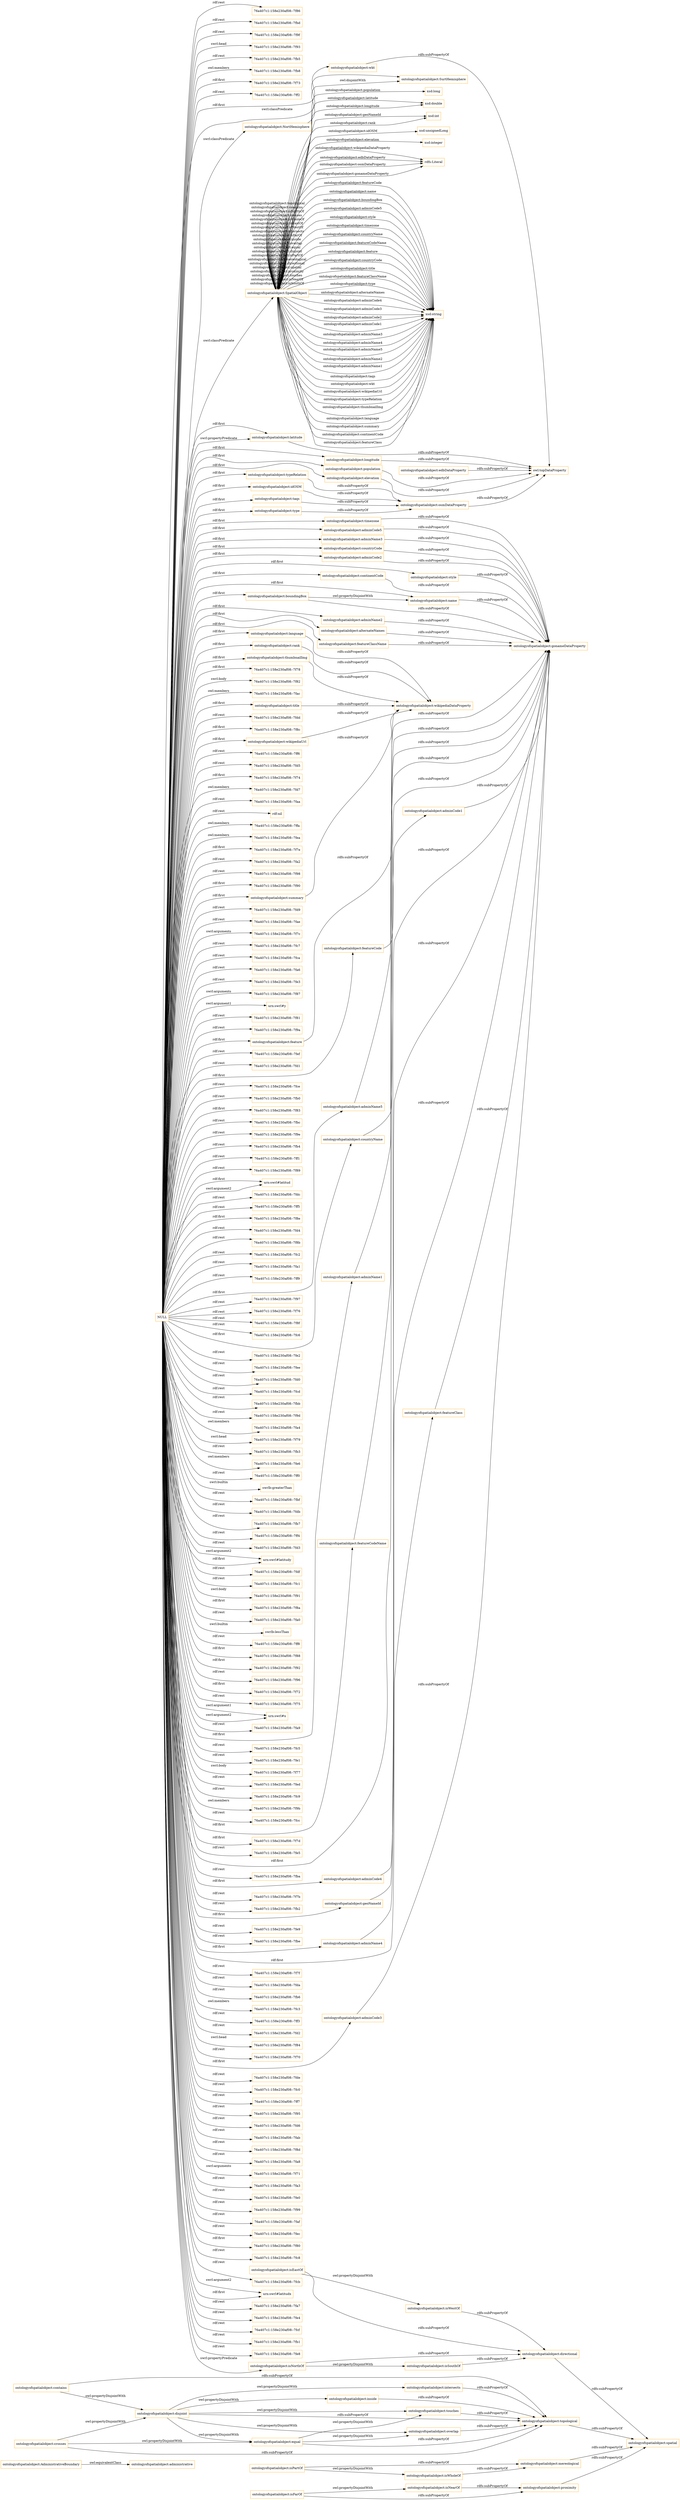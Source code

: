 digraph ar2dtool_diagram { 
rankdir=LR;
size="1501"
node [shape = rectangle, color="orange"]; "ontologyofspatialobject:AdministrativeBoundary" "ontologyofspatialobject:SurtHemisphere" "ontologyofspatialobject:administrative" "ontologyofspatialobject:NortHemisphere" "ontologyofspatialobject:SpatialObject" ; /*classes style*/
	"ontologyofspatialobject:directional" -> "ontologyofspatialobject:spatial" [ label = "rdfs:subPropertyOf" ];
	"ontologyofspatialobject:population" -> "owl:topDataProperty" [ label = "rdfs:subPropertyOf" ];
	"ontologyofspatialobject:summary" -> "ontologyofspatialobject:wikipediaDataProperty" [ label = "rdfs:subPropertyOf" ];
	"ontologyofspatialobject:adminCode4" -> "ontologyofspatialobject:gonameDataProperty" [ label = "rdfs:subPropertyOf" ];
	"ontologyofspatialobject:overlap" -> "ontologyofspatialobject:topological" [ label = "rdfs:subPropertyOf" ];
	"ontologyofspatialobject:feature" -> "ontologyofspatialobject:wikipediaDataProperty" [ label = "rdfs:subPropertyOf" ];
	"ontologyofspatialobject:geoNameId" -> "ontologyofspatialobject:gonameDataProperty" [ label = "rdfs:subPropertyOf" ];
	"ontologyofspatialobject:adminName4" -> "ontologyofspatialobject:gonameDataProperty" [ label = "rdfs:subPropertyOf" ];
	"ontologyofspatialobject:elevation" -> "owl:topDataProperty" [ label = "rdfs:subPropertyOf" ];
	"ontologyofspatialobject:typeRelation" -> "ontologyofspatialobject:osmDataProperty" [ label = "rdfs:subPropertyOf" ];
	"ontologyofspatialobject:isWholeOf" -> "ontologyofspatialobject:mereological" [ label = "rdfs:subPropertyOf" ];
	"ontologyofspatialobject:edbDataProperty" -> "owl:topDataProperty" [ label = "rdfs:subPropertyOf" ];
	"ontologyofspatialobject:idOSM" -> "ontologyofspatialobject:osmDataProperty" [ label = "rdfs:subPropertyOf" ];
	"ontologyofspatialobject:isSouthOf" -> "ontologyofspatialobject:directional" [ label = "rdfs:subPropertyOf" ];
	"ontologyofspatialobject:adminCode3" -> "ontologyofspatialobject:gonameDataProperty" [ label = "rdfs:subPropertyOf" ];
	"ontologyofspatialobject:osmDataProperty" -> "owl:topDataProperty" [ label = "rdfs:subPropertyOf" ];
	"ontologyofspatialobject:timezone" -> "ontologyofspatialobject:gonameDataProperty" [ label = "rdfs:subPropertyOf" ];
	"ontologyofspatialobject:wikipediaUrl" -> "ontologyofspatialobject:wikipediaDataProperty" [ label = "rdfs:subPropertyOf" ];
	"ontologyofspatialobject:adminName3" -> "ontologyofspatialobject:gonameDataProperty" [ label = "rdfs:subPropertyOf" ];
	"ontologyofspatialobject:countryCode" -> "ontologyofspatialobject:gonameDataProperty" [ label = "rdfs:subPropertyOf" ];
	"ontologyofspatialobject:isPartOf" -> "ontologyofspatialobject:mereological" [ label = "rdfs:subPropertyOf" ];
	"ontologyofspatialobject:isPartOf" -> "ontologyofspatialobject:isWholeOf" [ label = "owl:propertyDisjointWith" ];
	"ontologyofspatialobject:adminCode2" -> "ontologyofspatialobject:gonameDataProperty" [ label = "rdfs:subPropertyOf" ];
	"ontologyofspatialobject:mereological" -> "ontologyofspatialobject:spatial" [ label = "rdfs:subPropertyOf" ];
	"ontologyofspatialobject:wkt" -> "owl:topDataProperty" [ label = "rdfs:subPropertyOf" ];
	"ontologyofspatialobject:disjoint" -> "ontologyofspatialobject:intersects" [ label = "owl:propertyDisjointWith" ];
	"ontologyofspatialobject:disjoint" -> "ontologyofspatialobject:overlap" [ label = "owl:propertyDisjointWith" ];
	"ontologyofspatialobject:disjoint" -> "ontologyofspatialobject:topological" [ label = "rdfs:subPropertyOf" ];
	"ontologyofspatialobject:disjoint" -> "ontologyofspatialobject:inside" [ label = "owl:propertyDisjointWith" ];
	"ontologyofspatialobject:disjoint" -> "ontologyofspatialobject:touches" [ label = "owl:propertyDisjointWith" ];
	"ontologyofspatialobject:disjoint" -> "ontologyofspatialobject:equal" [ label = "owl:propertyDisjointWith" ];
	"ontologyofspatialobject:topological" -> "ontologyofspatialobject:spatial" [ label = "rdfs:subPropertyOf" ];
	"ontologyofspatialobject:continentCode" -> "ontologyofspatialobject:gonameDataProperty" [ label = "rdfs:subPropertyOf" ];
	"ontologyofspatialobject:name" -> "ontologyofspatialobject:gonameDataProperty" [ label = "rdfs:subPropertyOf" ];
	"ontologyofspatialobject:isNorthOf" -> "ontologyofspatialobject:isSouthOf" [ label = "owl:propertyDisjointWith" ];
	"ontologyofspatialobject:isNorthOf" -> "ontologyofspatialobject:directional" [ label = "rdfs:subPropertyOf" ];
	"ontologyofspatialobject:adminName2" -> "ontologyofspatialobject:gonameDataProperty" [ label = "rdfs:subPropertyOf" ];
	"ontologyofspatialobject:boundingBox" -> "ontologyofspatialobject:name" [ label = "owl:propertyDisjointWith" ];
	"ontologyofspatialobject:boundingBox" -> "ontologyofspatialobject:gonameDataProperty" [ label = "rdfs:subPropertyOf" ];
	"ontologyofspatialobject:rank" -> "ontologyofspatialobject:wikipediaDataProperty" [ label = "rdfs:subPropertyOf" ];
	"ontologyofspatialobject:alternateNames" -> "ontologyofspatialobject:gonameDataProperty" [ label = "rdfs:subPropertyOf" ];
	"ontologyofspatialobject:isEastOf" -> "ontologyofspatialobject:isWestOf" [ label = "owl:propertyDisjointWith" ];
	"ontologyofspatialobject:isEastOf" -> "ontologyofspatialobject:directional" [ label = "rdfs:subPropertyOf" ];
	"ontologyofspatialobject:contains" -> "ontologyofspatialobject:topological" [ label = "rdfs:subPropertyOf" ];
	"ontologyofspatialobject:contains" -> "ontologyofspatialobject:disjoint" [ label = "owl:propertyDisjointWith" ];
	"ontologyofspatialobject:AdministrativeBoundary" -> "ontologyofspatialobject:administrative" [ label = "owl:equivalentClass" ];
	"NULL" -> "76a407c1:158e230af08:-7f78" [ label = "rdf:first" ];
	"NULL" -> "76a407c1:158e230af08:-7f82" [ label = "swrl:body" ];
	"NULL" -> "76a407c1:158e230af08:-7fac" [ label = "owl:members" ];
	"NULL" -> "ontologyofspatialobject:featureClassName" [ label = "rdf:first" ];
	"NULL" -> "76a407c1:158e230af08:-7fdd" [ label = "rdf:rest" ];
	"NULL" -> "76a407c1:158e230af08:-7f8c" [ label = "rdf:first" ];
	"NULL" -> "ontologyofspatialobject:language" [ label = "rdf:first" ];
	"NULL" -> "76a407c1:158e230af08:-7ff6" [ label = "rdf:rest" ];
	"NULL" -> "76a407c1:158e230af08:-7fd5" [ label = "rdf:rest" ];
	"NULL" -> "76a407c1:158e230af08:-7f74" [ label = "rdf:first" ];
	"NULL" -> "76a407c1:158e230af08:-7fd7" [ label = "owl:members" ];
	"NULL" -> "76a407c1:158e230af08:-7faa" [ label = "rdf:rest" ];
	"NULL" -> "rdf:nil" [ label = "rdf:rest" ];
	"NULL" -> "76a407c1:158e230af08:-7ffa" [ label = "owl:members" ];
	"NULL" -> "76a407c1:158e230af08:-7fea" [ label = "owl:members" ];
	"NULL" -> "76a407c1:158e230af08:-7f7e" [ label = "rdf:first" ];
	"NULL" -> "ontologyofspatialobject:adminName3" [ label = "rdf:first" ];
	"NULL" -> "76a407c1:158e230af08:-7fa2" [ label = "rdf:rest" ];
	"NULL" -> "76a407c1:158e230af08:-7f98" [ label = "rdf:rest" ];
	"NULL" -> "76a407c1:158e230af08:-7f90" [ label = "rdf:first" ];
	"NULL" -> "ontologyofspatialobject:thumbnailImg" [ label = "rdf:first" ];
	"NULL" -> "76a407c1:158e230af08:-7fd9" [ label = "rdf:rest" ];
	"NULL" -> "76a407c1:158e230af08:-7fae" [ label = "rdf:rest" ];
	"NULL" -> "76a407c1:158e230af08:-7f7c" [ label = "swrl:arguments" ];
	"NULL" -> "ontologyofspatialobject:wkt" [ label = "rdf:first" ];
	"NULL" -> "ontologyofspatialobject:timezone" [ label = "rdf:first" ];
	"NULL" -> "76a407c1:158e230af08:-7fc7" [ label = "rdf:rest" ];
	"NULL" -> "76a407c1:158e230af08:-7fca" [ label = "rdf:rest" ];
	"NULL" -> "76a407c1:158e230af08:-7fa6" [ label = "rdf:rest" ];
	"NULL" -> "76a407c1:158e230af08:-7fe3" [ label = "rdf:rest" ];
	"NULL" -> "76a407c1:158e230af08:-7f87" [ label = "swrl:arguments" ];
	"NULL" -> "urn:swrl#y" [ label = "swrl:argument1" ];
	"NULL" -> "76a407c1:158e230af08:-7f81" [ label = "rdf:rest" ];
	"NULL" -> "76a407c1:158e230af08:-7f9a" [ label = "rdf:rest" ];
	"NULL" -> "ontologyofspatialobject:featureCode" [ label = "rdf:first" ];
	"NULL" -> "76a407c1:158e230af08:-7fef" [ label = "rdf:rest" ];
	"NULL" -> "76a407c1:158e230af08:-7fd1" [ label = "rdf:rest" ];
	"NULL" -> "ontologyofspatialobject:latitude" [ label = "swrl:propertyPredicate" ];
	"NULL" -> "76a407c1:158e230af08:-7fce" [ label = "rdf:rest" ];
	"NULL" -> "76a407c1:158e230af08:-7fb0" [ label = "rdf:rest" ];
	"NULL" -> "76a407c1:158e230af08:-7f83" [ label = "rdf:first" ];
	"NULL" -> "76a407c1:158e230af08:-7fbc" [ label = "rdf:rest" ];
	"NULL" -> "76a407c1:158e230af08:-7f9e" [ label = "rdf:rest" ];
	"NULL" -> "ontologyofspatialobject:adminCode3" [ label = "rdf:first" ];
	"NULL" -> "76a407c1:158e230af08:-7fb4" [ label = "rdf:rest" ];
	"NULL" -> "76a407c1:158e230af08:-7ff1" [ label = "rdf:rest" ];
	"NULL" -> "76a407c1:158e230af08:-7f89" [ label = "rdf:rest" ];
	"NULL" -> "ontologyofspatialobject:geoNameId" [ label = "rdf:first" ];
	"NULL" -> "urn:swrl#latitud" [ label = "swrl:argument2" ];
	"NULL" -> "76a407c1:158e230af08:-7fdc" [ label = "rdf:rest" ];
	"NULL" -> "ontologyofspatialobject:adminCode4" [ label = "rdf:first" ];
	"NULL" -> "ontologyofspatialobject:continentCode" [ label = "rdf:first" ];
	"NULL" -> "76a407c1:158e230af08:-7ff5" [ label = "rdf:rest" ];
	"NULL" -> "76a407c1:158e230af08:-7f8e" [ label = "rdf:first" ];
	"NULL" -> "76a407c1:158e230af08:-7fd4" [ label = "rdf:rest" ];
	"NULL" -> "ontologyofspatialobject:latitude" [ label = "rdf:first" ];
	"NULL" -> "76a407c1:158e230af08:-7f8b" [ label = "rdf:rest" ];
	"NULL" -> "ontologyofspatialobject:adminName4" [ label = "rdf:first" ];
	"NULL" -> "76a407c1:158e230af08:-7fc2" [ label = "rdf:rest" ];
	"NULL" -> "76a407c1:158e230af08:-7fa1" [ label = "rdf:rest" ];
	"NULL" -> "76a407c1:158e230af08:-7ff9" [ label = "rdf:rest" ];
	"NULL" -> "ontologyofspatialobject:countryName" [ label = "rdf:first" ];
	"NULL" -> "urn:swrl#latitud" [ label = "rdf:first" ];
	"NULL" -> "76a407c1:158e230af08:-7f97" [ label = "rdf:rest" ];
	"NULL" -> "76a407c1:158e230af08:-7f76" [ label = "rdf:rest" ];
	"NULL" -> "76a407c1:158e230af08:-7f8f" [ label = "rdf:rest" ];
	"NULL" -> "76a407c1:158e230af08:-7fc6" [ label = "rdf:rest" ];
	"NULL" -> "ontologyofspatialobject:taqs" [ label = "rdf:first" ];
	"NULL" -> "76a407c1:158e230af08:-7fe2" [ label = "rdf:rest" ];
	"NULL" -> "ontologyofspatialobject:summary" [ label = "rdf:first" ];
	"NULL" -> "76a407c1:158e230af08:-7fee" [ label = "rdf:rest" ];
	"NULL" -> "ontologyofspatialobject:boundingBox" [ label = "rdf:first" ];
	"NULL" -> "76a407c1:158e230af08:-7fd0" [ label = "rdf:rest" ];
	"NULL" -> "76a407c1:158e230af08:-7fcd" [ label = "rdf:rest" ];
	"NULL" -> "ontologyofspatialobject:feature" [ label = "rdf:first" ];
	"NULL" -> "ontologyofspatialobject:SpatialObject" [ label = "swrl:classPredicate" ];
	"NULL" -> "76a407c1:158e230af08:-7fbb" [ label = "rdf:rest" ];
	"NULL" -> "76a407c1:158e230af08:-7f9d" [ label = "rdf:rest" ];
	"NULL" -> "ontologyofspatialobject:SurtHemisphere" [ label = "swrl:classPredicate" ];
	"NULL" -> "76a407c1:158e230af08:-7fa4" [ label = "owl:members" ];
	"NULL" -> "76a407c1:158e230af08:-7f79" [ label = "swrl:head" ];
	"NULL" -> "76a407c1:158e230af08:-7fb3" [ label = "rdf:rest" ];
	"NULL" -> "76a407c1:158e230af08:-7fe6" [ label = "owl:members" ];
	"NULL" -> "76a407c1:158e230af08:-7ff0" [ label = "rdf:rest" ];
	"NULL" -> "swrlb:greaterThan" [ label = "swrl:builtin" ];
	"NULL" -> "76a407c1:158e230af08:-7fbf" [ label = "rdf:rest" ];
	"NULL" -> "ontologyofspatialobject:NortHemisphere" [ label = "swrl:classPredicate" ];
	"NULL" -> "76a407c1:158e230af08:-7fdb" [ label = "rdf:rest" ];
	"NULL" -> "76a407c1:158e230af08:-7fb7" [ label = "rdf:rest" ];
	"NULL" -> "76a407c1:158e230af08:-7ff4" [ label = "rdf:rest" ];
	"NULL" -> "76a407c1:158e230af08:-7fd3" [ label = "rdf:rest" ];
	"NULL" -> "urn:swrl#latitudy" [ label = "rdf:first" ];
	"NULL" -> "76a407c1:158e230af08:-7fdf" [ label = "rdf:rest" ];
	"NULL" -> "76a407c1:158e230af08:-7fc1" [ label = "rdf:rest" ];
	"NULL" -> "76a407c1:158e230af08:-7f91" [ label = "swrl:body" ];
	"NULL" -> "76a407c1:158e230af08:-7f8a" [ label = "rdf:first" ];
	"NULL" -> "76a407c1:158e230af08:-7fa0" [ label = "rdf:rest" ];
	"NULL" -> "swrlb:lessThan" [ label = "swrl:builtin" ];
	"NULL" -> "76a407c1:158e230af08:-7ff8" [ label = "rdf:rest" ];
	"NULL" -> "76a407c1:158e230af08:-7f88" [ label = "rdf:first" ];
	"NULL" -> "76a407c1:158e230af08:-7f92" [ label = "rdf:first" ];
	"NULL" -> "76a407c1:158e230af08:-7f96" [ label = "rdf:rest" ];
	"NULL" -> "76a407c1:158e230af08:-7f72" [ label = "rdf:first" ];
	"NULL" -> "76a407c1:158e230af08:-7f75" [ label = "rdf:rest" ];
	"NULL" -> "urn:swrl#x" [ label = "swrl:argument2" ];
	"NULL" -> "ontologyofspatialobject:elevation" [ label = "rdf:first" ];
	"NULL" -> "76a407c1:158e230af08:-7fa9" [ label = "rdf:rest" ];
	"NULL" -> "ontologyofspatialobject:adminName1" [ label = "rdf:first" ];
	"NULL" -> "76a407c1:158e230af08:-7fc5" [ label = "rdf:rest" ];
	"NULL" -> "ontologyofspatialobject:name" [ label = "rdf:first" ];
	"NULL" -> "76a407c1:158e230af08:-7fe1" [ label = "rdf:rest" ];
	"NULL" -> "urn:swrl#latitudy" [ label = "swrl:argument2" ];
	"NULL" -> "76a407c1:158e230af08:-7f77" [ label = "swrl:body" ];
	"NULL" -> "76a407c1:158e230af08:-7fed" [ label = "rdf:rest" ];
	"NULL" -> "ontologyofspatialobject:wikipediaUrl" [ label = "rdf:first" ];
	"NULL" -> "76a407c1:158e230af08:-7fc9" [ label = "rdf:rest" ];
	"NULL" -> "76a407c1:158e230af08:-7f9b" [ label = "owl:members" ];
	"NULL" -> "76a407c1:158e230af08:-7fcc" [ label = "rdf:rest" ];
	"NULL" -> "ontologyofspatialobject:longitude" [ label = "rdf:first" ];
	"NULL" -> "76a407c1:158e230af08:-7f7d" [ label = "rdf:first" ];
	"NULL" -> "ontologyofspatialobject:adminName2" [ label = "rdf:first" ];
	"NULL" -> "76a407c1:158e230af08:-7fe5" [ label = "rdf:rest" ];
	"NULL" -> "ontologyofspatialobject:featureClass" [ label = "rdf:first" ];
	"NULL" -> "76a407c1:158e230af08:-7fba" [ label = "rdf:rest" ];
	"NULL" -> "ontologyofspatialobject:adminCode5" [ label = "rdf:first" ];
	"NULL" -> "76a407c1:158e230af08:-7f7b" [ label = "rdf:rest" ];
	"NULL" -> "76a407c1:158e230af08:-7fb2" [ label = "rdf:rest" ];
	"NULL" -> "ontologyofspatialobject:style" [ label = "rdf:first" ];
	"NULL" -> "76a407c1:158e230af08:-7fe9" [ label = "rdf:rest" ];
	"NULL" -> "76a407c1:158e230af08:-7fbe" [ label = "rdf:rest" ];
	"NULL" -> "ontologyofspatialobject:adminName5" [ label = "rdf:first" ];
	"NULL" -> "ontologyofspatialobject:adminCode1" [ label = "rdf:first" ];
	"NULL" -> "urn:swrl#x" [ label = "swrl:argument1" ];
	"NULL" -> "ontologyofspatialobject:rank" [ label = "rdf:first" ];
	"NULL" -> "76a407c1:158e230af08:-7f7f" [ label = "rdf:rest" ];
	"NULL" -> "76a407c1:158e230af08:-7fda" [ label = "rdf:rest" ];
	"NULL" -> "76a407c1:158e230af08:-7fb6" [ label = "rdf:rest" ];
	"NULL" -> "76a407c1:158e230af08:-7fc3" [ label = "owl:members" ];
	"NULL" -> "76a407c1:158e230af08:-7ff3" [ label = "rdf:rest" ];
	"NULL" -> "76a407c1:158e230af08:-7fd2" [ label = "rdf:rest" ];
	"NULL" -> "76a407c1:158e230af08:-7f84" [ label = "swrl:head" ];
	"NULL" -> "76a407c1:158e230af08:-7f70" [ label = "rdf:rest" ];
	"NULL" -> "ontologyofspatialobject:title" [ label = "rdf:first" ];
	"NULL" -> "76a407c1:158e230af08:-7fde" [ label = "rdf:rest" ];
	"NULL" -> "ontologyofspatialobject:adminCode2" [ label = "rdf:first" ];
	"NULL" -> "76a407c1:158e230af08:-7fc0" [ label = "rdf:rest" ];
	"NULL" -> "76a407c1:158e230af08:-7ff7" [ label = "rdf:rest" ];
	"NULL" -> "76a407c1:158e230af08:-7f95" [ label = "rdf:rest" ];
	"NULL" -> "ontologyofspatialobject:isNorthOf" [ label = "swrl:propertyPredicate" ];
	"NULL" -> "76a407c1:158e230af08:-7fd6" [ label = "rdf:rest" ];
	"NULL" -> "ontologyofspatialobject:idOSM" [ label = "rdf:first" ];
	"NULL" -> "76a407c1:158e230af08:-7fab" [ label = "rdf:rest" ];
	"NULL" -> "76a407c1:158e230af08:-7f8d" [ label = "rdf:rest" ];
	"NULL" -> "76a407c1:158e230af08:-7fa8" [ label = "rdf:rest" ];
	"NULL" -> "76a407c1:158e230af08:-7f71" [ label = "swrl:arguments" ];
	"NULL" -> "76a407c1:158e230af08:-7fa3" [ label = "rdf:rest" ];
	"NULL" -> "76a407c1:158e230af08:-7fe0" [ label = "rdf:rest" ];
	"NULL" -> "76a407c1:158e230af08:-7f99" [ label = "rdf:rest" ];
	"NULL" -> "ontologyofspatialobject:typeRelation" [ label = "rdf:first" ];
	"NULL" -> "76a407c1:158e230af08:-7faf" [ label = "rdf:rest" ];
	"NULL" -> "76a407c1:158e230af08:-7fec" [ label = "rdf:rest" ];
	"NULL" -> "76a407c1:158e230af08:-7f80" [ label = "rdf:first" ];
	"NULL" -> "76a407c1:158e230af08:-7fc8" [ label = "rdf:rest" ];
	"NULL" -> "ontologyofspatialobject:type" [ label = "rdf:first" ];
	"NULL" -> "76a407c1:158e230af08:-7fcb" [ label = "rdf:rest" ];
	"NULL" -> "ontologyofspatialobject:population" [ label = "rdf:first" ];
	"NULL" -> "urn:swrl#latitudx" [ label = "rdf:first" ];
	"NULL" -> "76a407c1:158e230af08:-7fa7" [ label = "rdf:rest" ];
	"NULL" -> "76a407c1:158e230af08:-7fe4" [ label = "rdf:rest" ];
	"NULL" -> "urn:swrl#latitudx" [ label = "swrl:argument2" ];
	"NULL" -> "76a407c1:158e230af08:-7fcf" [ label = "rdf:rest" ];
	"NULL" -> "76a407c1:158e230af08:-7fb1" [ label = "rdf:rest" ];
	"NULL" -> "ontologyofspatialobject:countryCode" [ label = "rdf:first" ];
	"NULL" -> "76a407c1:158e230af08:-7fe8" [ label = "rdf:rest" ];
	"NULL" -> "76a407c1:158e230af08:-7f86" [ label = "rdf:rest" ];
	"NULL" -> "76a407c1:158e230af08:-7fbd" [ label = "rdf:rest" ];
	"NULL" -> "76a407c1:158e230af08:-7f9f" [ label = "rdf:rest" ];
	"NULL" -> "76a407c1:158e230af08:-7f93" [ label = "swrl:head" ];
	"NULL" -> "76a407c1:158e230af08:-7fb5" [ label = "rdf:rest" ];
	"NULL" -> "76a407c1:158e230af08:-7fb8" [ label = "owl:members" ];
	"NULL" -> "76a407c1:158e230af08:-7f73" [ label = "rdf:first" ];
	"NULL" -> "76a407c1:158e230af08:-7ff2" [ label = "rdf:rest" ];
	"NULL" -> "ontologyofspatialobject:featureCodeName" [ label = "rdf:first" ];
	"NULL" -> "ontologyofspatialobject:alternateNames" [ label = "rdf:first" ];
	"ontologyofspatialobject:adminCode1" -> "ontologyofspatialobject:gonameDataProperty" [ label = "rdfs:subPropertyOf" ];
	"ontologyofspatialobject:touches" -> "ontologyofspatialobject:topological" [ label = "rdfs:subPropertyOf" ];
	"ontologyofspatialobject:language" -> "ontologyofspatialobject:wikipediaDataProperty" [ label = "rdfs:subPropertyOf" ];
	"ontologyofspatialobject:inside" -> "ontologyofspatialobject:topological" [ label = "rdfs:subPropertyOf" ];
	"ontologyofspatialobject:longitude" -> "owl:topDataProperty" [ label = "rdfs:subPropertyOf" ];
	"ontologyofspatialobject:adminName1" -> "ontologyofspatialobject:gonameDataProperty" [ label = "rdfs:subPropertyOf" ];
	"ontologyofspatialobject:style" -> "ontologyofspatialobject:gonameDataProperty" [ label = "rdfs:subPropertyOf" ];
	"ontologyofspatialobject:crosses" -> "ontologyofspatialobject:topological" [ label = "rdfs:subPropertyOf" ];
	"ontologyofspatialobject:crosses" -> "ontologyofspatialobject:equal" [ label = "owl:propertyDisjointWith" ];
	"ontologyofspatialobject:crosses" -> "ontologyofspatialobject:disjoint" [ label = "owl:propertyDisjointWith" ];
	"ontologyofspatialobject:featureCodeName" -> "ontologyofspatialobject:gonameDataProperty" [ label = "rdfs:subPropertyOf" ];
	"ontologyofspatialobject:NortHemisphere" -> "ontologyofspatialobject:SurtHemisphere" [ label = "owl:disjointWith" ];
	"ontologyofspatialobject:intersects" -> "ontologyofspatialobject:topological" [ label = "rdfs:subPropertyOf" ];
	"ontologyofspatialobject:isFarOf" -> "ontologyofspatialobject:proximity" [ label = "rdfs:subPropertyOf" ];
	"ontologyofspatialobject:isFarOf" -> "ontologyofspatialobject:isNearOf" [ label = "owl:propertyDisjointWith" ];
	"ontologyofspatialobject:latitude" -> "owl:topDataProperty" [ label = "rdfs:subPropertyOf" ];
	"ontologyofspatialobject:proximity" -> "ontologyofspatialobject:spatial" [ label = "rdfs:subPropertyOf" ];
	"ontologyofspatialobject:isWestOf" -> "ontologyofspatialobject:directional" [ label = "rdfs:subPropertyOf" ];
	"ontologyofspatialobject:taqs" -> "ontologyofspatialobject:osmDataProperty" [ label = "rdfs:subPropertyOf" ];
	"ontologyofspatialobject:equal" -> "ontologyofspatialobject:touches" [ label = "owl:propertyDisjointWith" ];
	"ontologyofspatialobject:equal" -> "ontologyofspatialobject:topological" [ label = "rdfs:subPropertyOf" ];
	"ontologyofspatialobject:equal" -> "ontologyofspatialobject:overlap" [ label = "owl:propertyDisjointWith" ];
	"ontologyofspatialobject:featureClassName" -> "ontologyofspatialobject:gonameDataProperty" [ label = "rdfs:subPropertyOf" ];
	"ontologyofspatialobject:countryName" -> "ontologyofspatialobject:gonameDataProperty" [ label = "rdfs:subPropertyOf" ];
	"ontologyofspatialobject:type" -> "ontologyofspatialobject:osmDataProperty" [ label = "rdfs:subPropertyOf" ];
	"ontologyofspatialobject:thumbnailImg" -> "ontologyofspatialobject:wikipediaDataProperty" [ label = "rdfs:subPropertyOf" ];
	"ontologyofspatialobject:adminCode5" -> "ontologyofspatialobject:gonameDataProperty" [ label = "rdfs:subPropertyOf" ];
	"ontologyofspatialobject:featureCode" -> "ontologyofspatialobject:gonameDataProperty" [ label = "rdfs:subPropertyOf" ];
	"ontologyofspatialobject:title" -> "ontologyofspatialobject:wikipediaDataProperty" [ label = "rdfs:subPropertyOf" ];
	"ontologyofspatialobject:featureClass" -> "ontologyofspatialobject:gonameDataProperty" [ label = "rdfs:subPropertyOf" ];
	"ontologyofspatialobject:adminName5" -> "ontologyofspatialobject:gonameDataProperty" [ label = "rdfs:subPropertyOf" ];
	"ontologyofspatialobject:isNearOf" -> "ontologyofspatialobject:proximity" [ label = "rdfs:subPropertyOf" ];
	"ontologyofspatialobject:SpatialObject" -> "xsd:string" [ label = "ontologyofspatialobject:featureClassName" ];
	"ontologyofspatialobject:SpatialObject" -> "xsd:string" [ label = "ontologyofspatialobject:type" ];
	"ontologyofspatialobject:SpatialObject" -> "ontologyofspatialobject:SpatialObject" [ label = "ontologyofspatialobject:isSouthOf" ];
	"ontologyofspatialobject:SpatialObject" -> "xsd:long" [ label = "ontologyofspatialobject:population" ];
	"ontologyofspatialobject:SpatialObject" -> "ontologyofspatialobject:SpatialObject" [ label = "ontologyofspatialobject:isNearOf" ];
	"ontologyofspatialobject:SpatialObject" -> "xsd:string" [ label = "ontologyofspatialobject:alternateNames" ];
	"ontologyofspatialobject:SpatialObject" -> "ontologyofspatialobject:SpatialObject" [ label = "ontologyofspatialobject:touches" ];
	"ontologyofspatialobject:SpatialObject" -> "xsd:double" [ label = "ontologyofspatialobject:latitude" ];
	"ontologyofspatialobject:SpatialObject" -> "xsd:string" [ label = "ontologyofspatialobject:adminCode4" ];
	"ontologyofspatialobject:SpatialObject" -> "ontologyofspatialobject:SpatialObject" [ label = "ontologyofspatialobject:proximity" ];
	"ontologyofspatialobject:SpatialObject" -> "xsd:string" [ label = "ontologyofspatialobject:adminCode3" ];
	"ontologyofspatialobject:SpatialObject" -> "xsd:string" [ label = "ontologyofspatialobject:adminCode2" ];
	"ontologyofspatialobject:SpatialObject" -> "xsd:string" [ label = "ontologyofspatialobject:adminCode1" ];
	"ontologyofspatialobject:SpatialObject" -> "xsd:string" [ label = "ontologyofspatialobject:adminName3" ];
	"ontologyofspatialobject:SpatialObject" -> "xsd:string" [ label = "ontologyofspatialobject:adminName4" ];
	"ontologyofspatialobject:SpatialObject" -> "xsd:string" [ label = "ontologyofspatialobject:adminName5" ];
	"ontologyofspatialobject:SpatialObject" -> "ontologyofspatialobject:SpatialObject" [ label = "ontologyofspatialobject:spatial" ];
	"ontologyofspatialobject:SpatialObject" -> "ontologyofspatialobject:SpatialObject" [ label = "ontologyofspatialobject:directional" ];
	"ontologyofspatialobject:SpatialObject" -> "xsd:string" [ label = "ontologyofspatialobject:adminName2" ];
	"ontologyofspatialobject:SpatialObject" -> "xsd:string" [ label = "ontologyofspatialobject:adminName1" ];
	"ontologyofspatialobject:SpatialObject" -> "xsd:string" [ label = "ontologyofspatialobject:taqs" ];
	"ontologyofspatialobject:SpatialObject" -> "ontologyofspatialobject:SpatialObject" [ label = "ontologyofspatialobject:mereological" ];
	"ontologyofspatialobject:SpatialObject" -> "ontologyofspatialobject:SpatialObject" [ label = "ontologyofspatialobject:isPartOf" ];
	"ontologyofspatialobject:SpatialObject" -> "xsd:int" [ label = "ontologyofspatialobject:geoNameId" ];
	"ontologyofspatialobject:SpatialObject" -> "xsd:string" [ label = "ontologyofspatialobject:wkt" ];
	"ontologyofspatialobject:SpatialObject" -> "xsd:string" [ label = "ontologyofspatialobject:wikipediaUrl" ];
	"ontologyofspatialobject:SpatialObject" -> "xsd:string" [ label = "ontologyofspatialobject:typeRelation" ];
	"ontologyofspatialobject:SpatialObject" -> "ontologyofspatialobject:SpatialObject" [ label = "ontologyofspatialobject:disjoint" ];
	"ontologyofspatialobject:SpatialObject" -> "xsd:string" [ label = "ontologyofspatialobject:thumbnailImg" ];
	"ontologyofspatialobject:SpatialObject" -> "ontologyofspatialobject:SpatialObject" [ label = "ontologyofspatialobject:equal" ];
	"ontologyofspatialobject:SpatialObject" -> "xsd:string" [ label = "ontologyofspatialobject:language" ];
	"ontologyofspatialobject:SpatialObject" -> "xsd:unsignedLong" [ label = "ontologyofspatialobject:idOSM" ];
	"ontologyofspatialobject:SpatialObject" -> "xsd:string" [ label = "ontologyofspatialobject:summary" ];
	"ontologyofspatialobject:SpatialObject" -> "ontologyofspatialobject:SpatialObject" [ label = "ontologyofspatialobject:overlap" ];
	"ontologyofspatialobject:SpatialObject" -> "xsd:integer" [ label = "ontologyofspatialobject:elevation" ];
	"ontologyofspatialobject:SpatialObject" -> "xsd:string" [ label = "ontologyofspatialobject:continentCode" ];
	"ontologyofspatialobject:SpatialObject" -> "xsd:string" [ label = "ontologyofspatialobject:featureClass" ];
	"ontologyofspatialobject:SpatialObject" -> "xsd:string" [ label = "ontologyofspatialobject:featureCode" ];
	"ontologyofspatialobject:SpatialObject" -> "xsd:string" [ label = "ontologyofspatialobject:name" ];
	"ontologyofspatialobject:SpatialObject" -> "xsd:string" [ label = "ontologyofspatialobject:boundingBox" ];
	"ontologyofspatialobject:SpatialObject" -> "rdfs:Literal" [ label = "ontologyofspatialobject:osmDataProperty" ];
	"ontologyofspatialobject:SpatialObject" -> "rdfs:Literal" [ label = "ontologyofspatialobject:gonameDataProperty" ];
	"ontologyofspatialobject:SpatialObject" -> "ontologyofspatialobject:SpatialObject" [ label = "ontologyofspatialobject:inside" ];
	"ontologyofspatialobject:SpatialObject" -> "rdfs:Literal" [ label = "ontologyofspatialobject:wikipediaDataProperty" ];
	"ontologyofspatialobject:SpatialObject" -> "ontologyofspatialobject:SpatialObject" [ label = "ontologyofspatialobject:isFarOf" ];
	"ontologyofspatialobject:SpatialObject" -> "xsd:string" [ label = "ontologyofspatialobject:adminCode5" ];
	"ontologyofspatialobject:SpatialObject" -> "xsd:string" [ label = "ontologyofspatialobject:style" ];
	"ontologyofspatialobject:SpatialObject" -> "ontologyofspatialobject:SpatialObject" [ label = "ontologyofspatialobject:intersects" ];
	"ontologyofspatialobject:SpatialObject" -> "xsd:string" [ label = "ontologyofspatialobject:timezone" ];
	"ontologyofspatialobject:SpatialObject" -> "ontologyofspatialobject:SpatialObject" [ label = "ontologyofspatialobject:isWestOf" ];
	"ontologyofspatialobject:SpatialObject" -> "ontologyofspatialobject:SpatialObject" [ label = "ontologyofspatialobject:isEastOf" ];
	"ontologyofspatialobject:SpatialObject" -> "ontologyofspatialobject:SpatialObject" [ label = "ontologyofspatialobject:isWholeOf" ];
	"ontologyofspatialobject:SpatialObject" -> "ontologyofspatialobject:SpatialObject" [ label = "ontologyofspatialobject:crosses" ];
	"ontologyofspatialobject:SpatialObject" -> "xsd:string" [ label = "ontologyofspatialobject:countryName" ];
	"ontologyofspatialobject:SpatialObject" -> "ontologyofspatialobject:SpatialObject" [ label = "ontologyofspatialobject:isNorthOf" ];
	"ontologyofspatialobject:SpatialObject" -> "xsd:int" [ label = "ontologyofspatialobject:rank" ];
	"ontologyofspatialobject:SpatialObject" -> "ontologyofspatialobject:SpatialObject" [ label = "ontologyofspatialobject:contains" ];
	"ontologyofspatialobject:SpatialObject" -> "ontologyofspatialobject:SpatialObject" [ label = "ontologyofspatialobject:topological" ];
	"ontologyofspatialobject:SpatialObject" -> "xsd:double" [ label = "ontologyofspatialobject:longitude" ];
	"ontologyofspatialobject:SpatialObject" -> "xsd:string" [ label = "ontologyofspatialobject:featureCodeName" ];
	"ontologyofspatialobject:SpatialObject" -> "xsd:string" [ label = "ontologyofspatialobject:feature" ];
	"ontologyofspatialobject:SpatialObject" -> "xsd:string" [ label = "ontologyofspatialobject:countryCode" ];
	"ontologyofspatialobject:SpatialObject" -> "xsd:string" [ label = "ontologyofspatialobject:title" ];
	"ontologyofspatialobject:SpatialObject" -> "rdfs:Literal" [ label = "ontologyofspatialobject:edbDataProperty" ];

}
